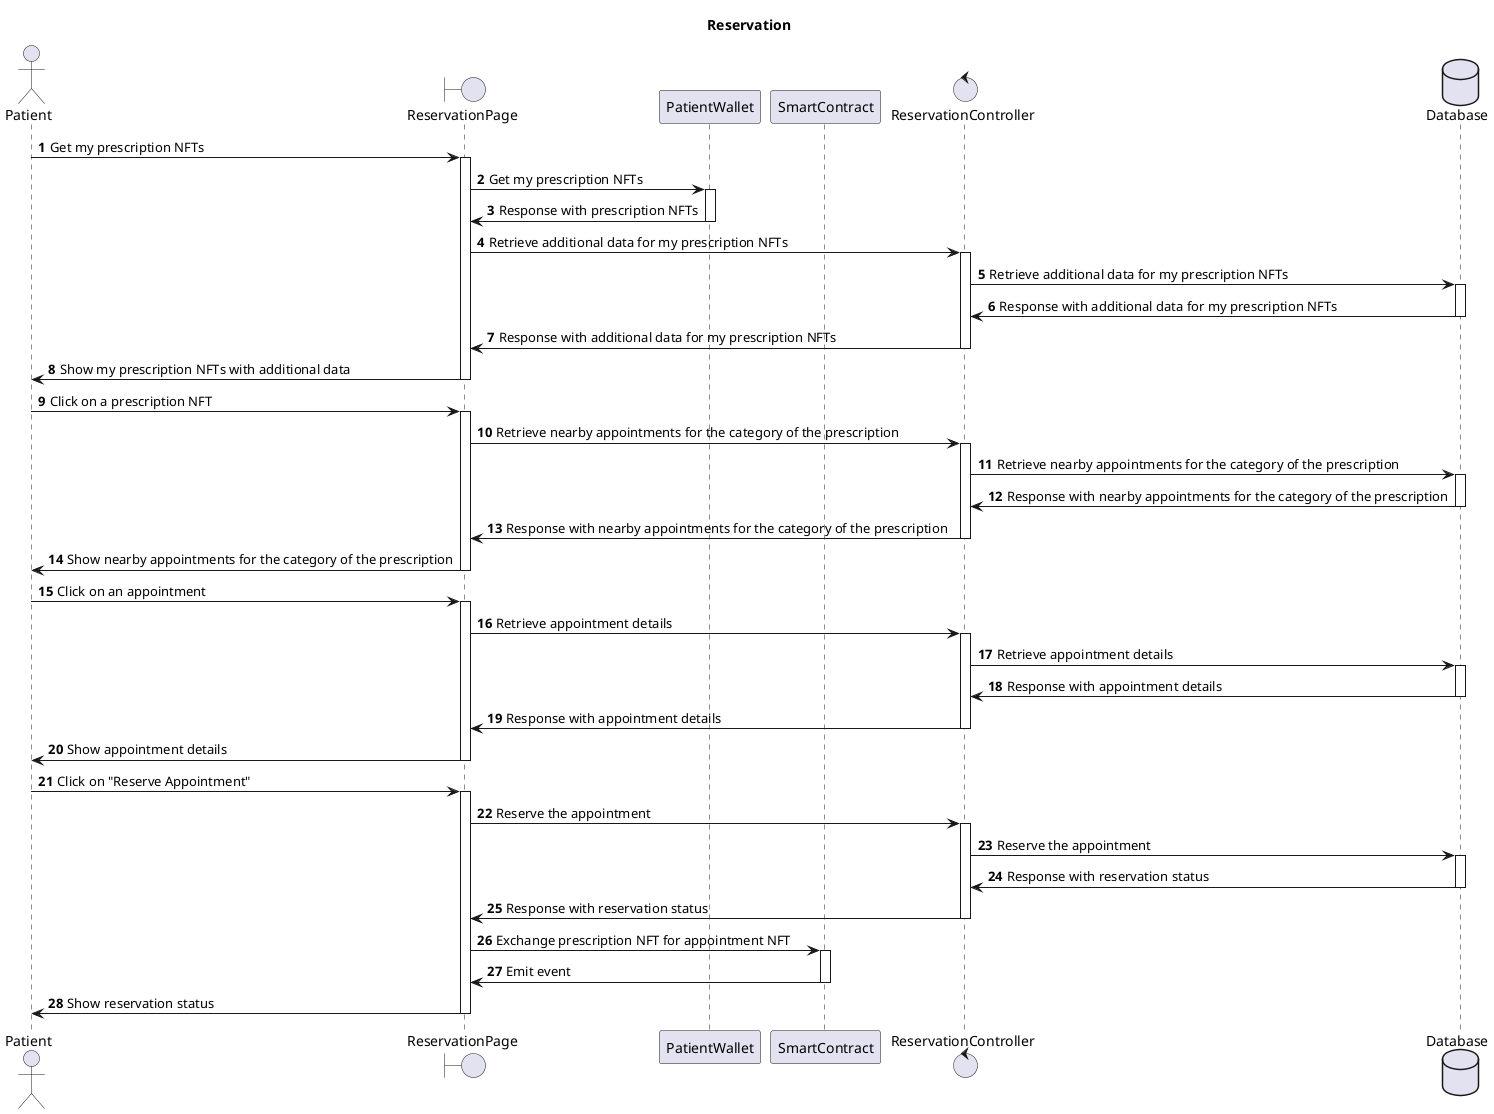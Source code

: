 @startuml Reservation
title Reservation
autonumber

actor Patient as Patient
boundary ReservationPage as ReservationPage
participant PatientWallet as PatientWallet
participant SmartContract as SmartContract 
control ReservationController as ReservationController
database Database as Database

Patient -> ReservationPage ++ : Get my prescription NFTs
ReservationPage -> PatientWallet ++ : Get my prescription NFTs
PatientWallet -> ReservationPage -- : Response with prescription NFTs
ReservationPage -> ReservationController ++ : Retrieve additional data for my prescription NFTs
ReservationController -> Database ++ : Retrieve additional data for my prescription NFTs
Database -> ReservationController -- : Response with additional data for my prescription NFTs
ReservationController -> ReservationPage -- : Response with additional data for my prescription NFTs
ReservationPage -> Patient -- : Show my prescription NFTs with additional data

Patient -> ReservationPage ++ : Click on a prescription NFT
ReservationPage -> ReservationController ++ : Retrieve nearby appointments for the category of the prescription
ReservationController -> Database ++ : Retrieve nearby appointments for the category of the prescription
Database -> ReservationController -- : Response with nearby appointments for the category of the prescription
ReservationController -> ReservationPage -- : Response with nearby appointments for the category of the prescription
ReservationPage -> Patient -- : Show nearby appointments for the category of the prescription

Patient -> ReservationPage ++ : Click on an appointment
ReservationPage -> ReservationController ++ : Retrieve appointment details
ReservationController -> Database ++ : Retrieve appointment details
Database -> ReservationController -- : Response with appointment details
ReservationController -> ReservationPage -- : Response with appointment details
ReservationPage -> Patient -- : Show appointment details

Patient -> ReservationPage ++ : Click on "Reserve Appointment"
ReservationPage -> ReservationController ++ : Reserve the appointment
ReservationController -> Database ++ : Reserve the appointment
Database -> ReservationController -- : Response with reservation status
ReservationController -> ReservationPage -- : Response with reservation status
ReservationPage -> SmartContract ++ : Exchange prescription NFT for appointment NFT
SmartContract -> ReservationPage -- : Emit event 
ReservationPage -> Patient -- : Show reservation status

@enduml